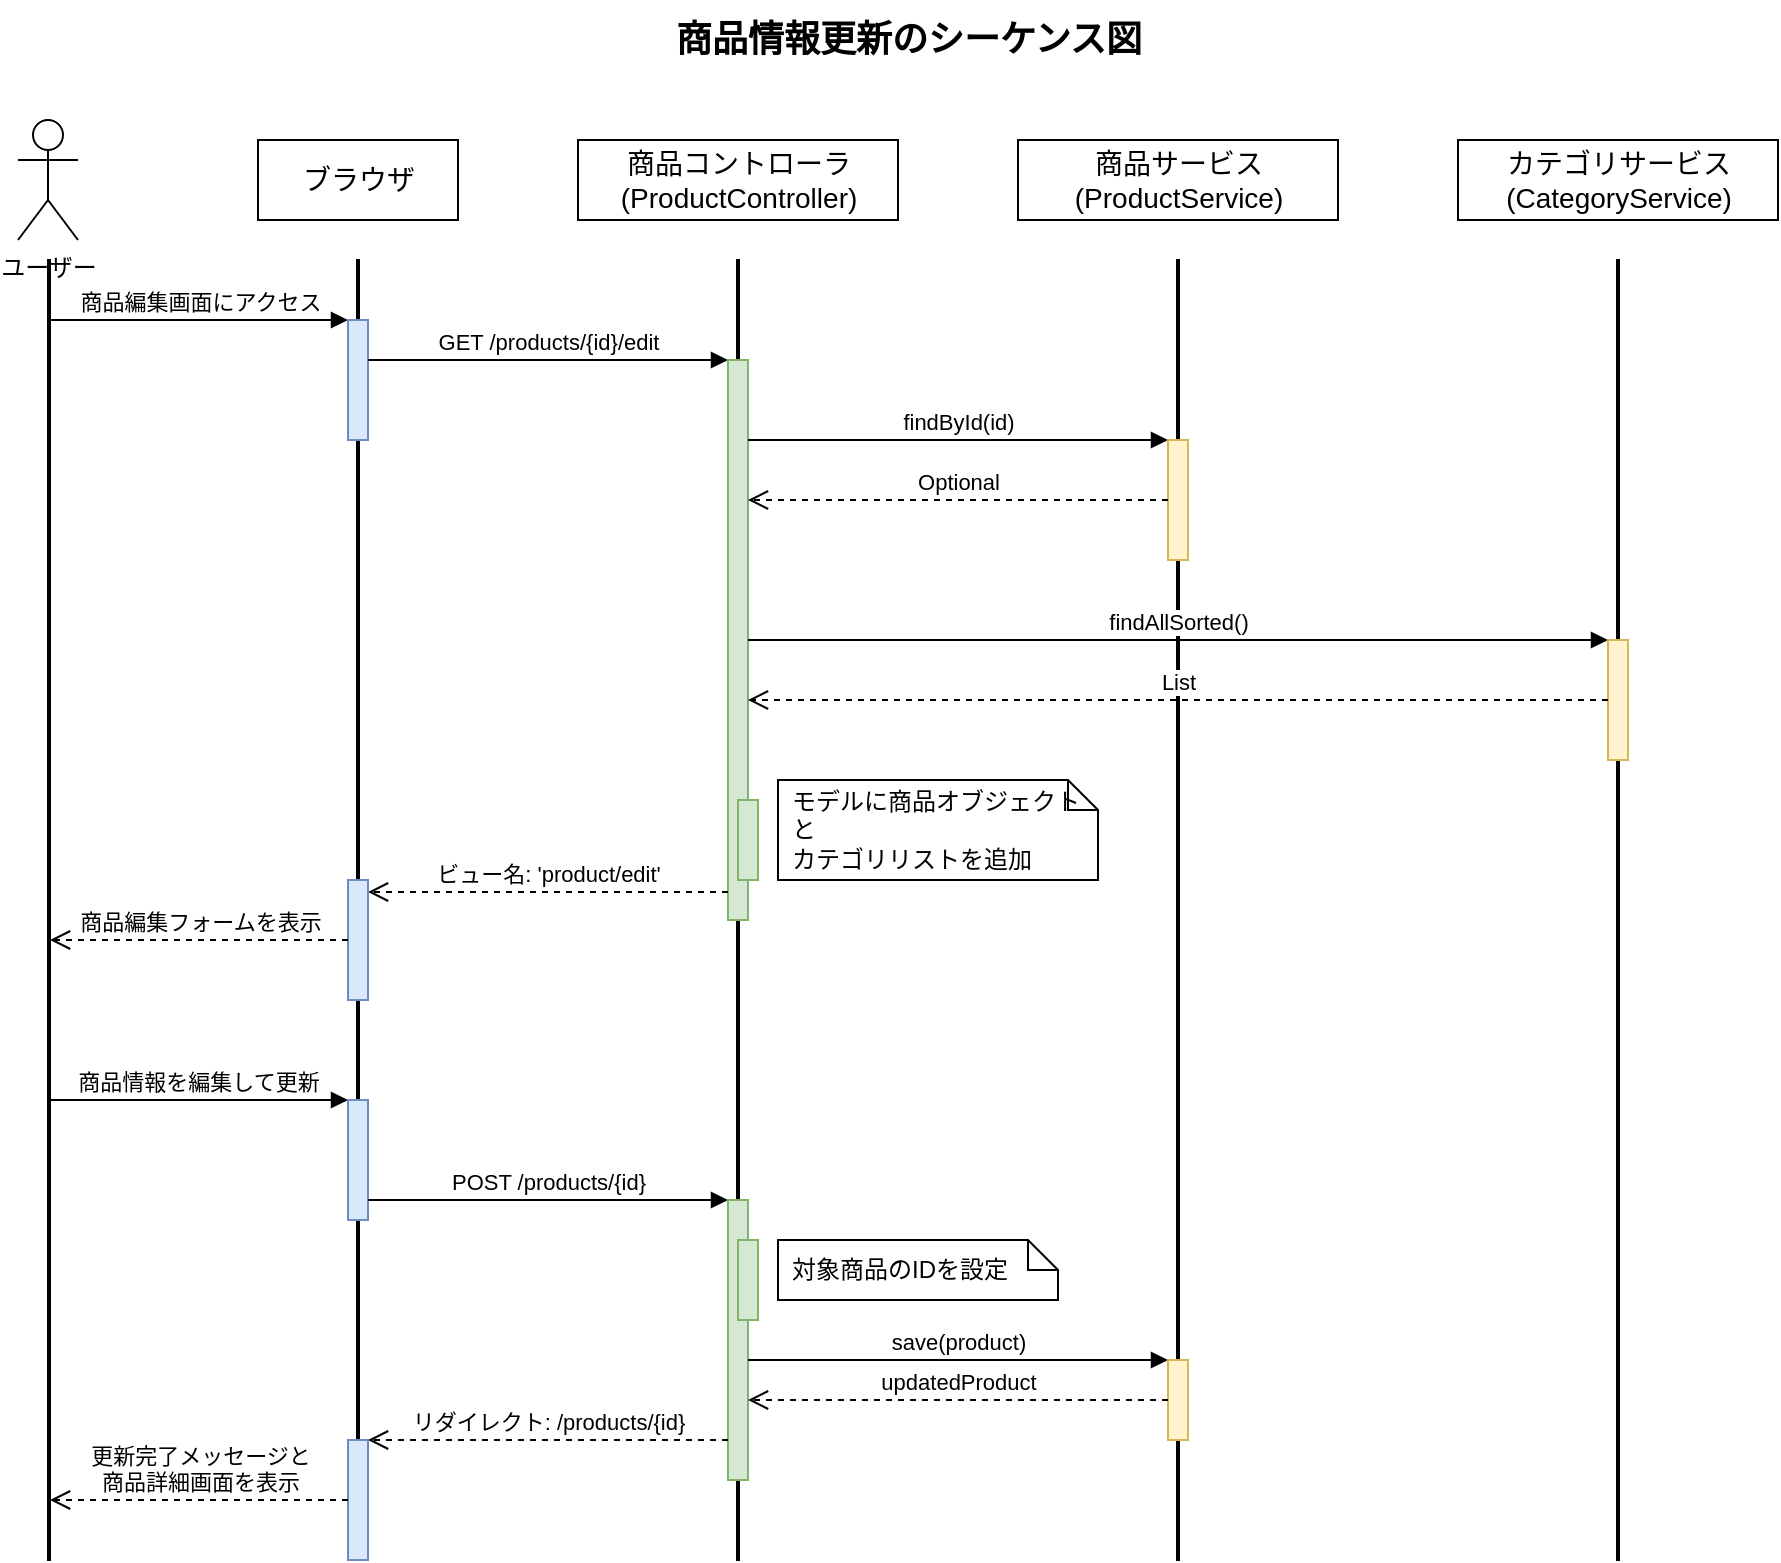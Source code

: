 <mxfile version="14.7.0" type="device">
  <diagram id="product-update-sequence" name="商品情報更新のシーケンス図">
    <mxGraphModel dx="1422" dy="762" grid="1" gridSize="10" guides="1" tooltips="1" connect="1" arrows="1" fold="1" page="1" pageScale="1" pageWidth="1169" pageHeight="827" math="0" shadow="0">
      <root>
        <mxCell id="0" />
        <mxCell id="1" parent="0" />
        <mxCell id="title" value="商品情報更新のシーケンス図" style="text;html=1;align=center;verticalAlign=middle;resizable=0;points=[];autosize=1;strokeColor=none;fillColor=none;fontSize=18;fontStyle=1" vertex="1" parent="1">
          <mxGeometry x="405" y="20" width="280" height="40" as="geometry" />
        </mxCell>
        
        <!-- アクター：ユーザー -->
        <mxCell id="user" value="ユーザー" style="shape=umlActor;verticalLabelPosition=bottom;verticalAlign=top;html=1;" vertex="1" parent="1">
          <mxGeometry x="100" y="80" width="30" height="60" as="geometry" />
        </mxCell>
        
        <!-- オブジェクト：ブラウザ -->
        <mxCell id="browser" value="ブラウザ" style="html=1;fontSize=14;" vertex="1" parent="1">
          <mxGeometry x="220" y="90" width="100" height="40" as="geometry" />
        </mxCell>
        
        <!-- オブジェクト：ProductController -->
        <mxCell id="controller" value="商品コントローラ&#xa;(ProductController)" style="html=1;fontSize=14;" vertex="1" parent="1">
          <mxGeometry x="380" y="90" width="160" height="40" as="geometry" />
        </mxCell>
        
        <!-- オブジェクト：ProductService -->
        <mxCell id="productService" value="商品サービス&#xa;(ProductService)" style="html=1;fontSize=14;" vertex="1" parent="1">
          <mxGeometry x="600" y="90" width="160" height="40" as="geometry" />
        </mxCell>
        
        <!-- オブジェクト：CategoryService -->
        <mxCell id="categoryService" value="カテゴリサービス&#xa;(CategoryService)" style="html=1;fontSize=14;" vertex="1" parent="1">
          <mxGeometry x="820" y="90" width="160" height="40" as="geometry" />
        </mxCell>
        
        <!-- ライフライン -->
        <mxCell id="userLine" value="" style="html=1;points=[];perimeter=orthogonalPerimeter;" vertex="1" parent="1">
          <mxGeometry x="115" y="150" width="1" height="650" as="geometry" />
        </mxCell>
        
        <mxCell id="browserLine" value="" style="html=1;points=[];perimeter=orthogonalPerimeter;" vertex="1" parent="1">
          <mxGeometry x="269.5" y="150" width="1" height="650" as="geometry" />
        </mxCell>
        
        <mxCell id="controllerLine" value="" style="html=1;points=[];perimeter=orthogonalPerimeter;" vertex="1" parent="1">
          <mxGeometry x="459.5" y="150" width="1" height="650" as="geometry" />
        </mxCell>
        
        <mxCell id="productServiceLine" value="" style="html=1;points=[];perimeter=orthogonalPerimeter;" vertex="1" parent="1">
          <mxGeometry x="679.5" y="150" width="1" height="650" as="geometry" />
        </mxCell>
        
        <mxCell id="categoryServiceLine" value="" style="html=1;points=[];perimeter=orthogonalPerimeter;" vertex="1" parent="1">
          <mxGeometry x="899.5" y="150" width="1" height="650" as="geometry" />
        </mxCell>
        
        <!-- シーケンス：編集フォーム表示 -->
        <!-- ユーザー -> ブラウザ -->
        <mxCell id="userToBrowser1" value="商品編集画面にアクセス" style="html=1;verticalAlign=bottom;endArrow=block;entryX=0;entryY=0;" edge="1" parent="1" source="userLine" target="browserActivation1">
          <mxGeometry relative="1" as="geometry">
            <mxPoint x="180" y="180" as="sourcePoint" />
          </mxGeometry>
        </mxCell>
        
        <!-- ブラウザのアクティベーション -->
        <mxCell id="browserActivation1" value="" style="html=1;points=[];perimeter=orthogonalPerimeter;fillColor=#dae8fc;strokeColor=#6c8ebf;" vertex="1" parent="1">
          <mxGeometry x="265" y="180" width="10" height="60" as="geometry" />
        </mxCell>
        
        <!-- ブラウザ -> コントローラ -->
        <mxCell id="browserToController1" value="GET /products/{id}/edit" style="html=1;verticalAlign=bottom;endArrow=block;entryX=0;entryY=0;" edge="1" parent="1" source="browserActivation1" target="controllerActivation1">
          <mxGeometry relative="1" as="geometry">
            <mxPoint x="350" y="200" as="sourcePoint" />
          </mxGeometry>
        </mxCell>
        
        <!-- コントローラのアクティベーション -->
        <mxCell id="controllerActivation1" value="" style="html=1;points=[];perimeter=orthogonalPerimeter;fillColor=#d5e8d4;strokeColor=#82b366;" vertex="1" parent="1">
          <mxGeometry x="455" y="200" width="10" height="280" as="geometry" />
        </mxCell>
        
        <!-- コントローラ -> ProductService：商品検索 -->
        <mxCell id="controllerToProductService1" value="findById(id)" style="html=1;verticalAlign=bottom;endArrow=block;entryX=0;entryY=0;" edge="1" parent="1" source="controllerActivation1" target="productServiceActivation1">
          <mxGeometry relative="1" as="geometry">
            <mxPoint x="530" y="240" as="sourcePoint" />
          </mxGeometry>
        </mxCell>
        
        <!-- ProductServiceのアクティベーション -->
        <mxCell id="productServiceActivation1" value="" style="html=1;points=[];perimeter=orthogonalPerimeter;fillColor=#fff2cc;strokeColor=#d6b656;" vertex="1" parent="1">
          <mxGeometry x="675" y="240" width="10" height="60" as="geometry" />
        </mxCell>
        
        <!-- ProductService -> コントローラ：商品返却 -->
        <mxCell id="productServiceToController1" value="Optional&lt;Product&gt;" style="html=1;verticalAlign=bottom;endArrow=open;dashed=1;endSize=8;" edge="1" parent="1" source="productServiceActivation1" target="controllerActivation1">
          <mxGeometry relative="1" as="geometry">
            <mxPoint x="530" y="300" as="targetPoint" />
          </mxGeometry>
        </mxCell>
        
        <!-- コントローラ -> CategoryService：カテゴリ一覧取得 -->
        <mxCell id="controllerToCategoryService1" value="findAllSorted()" style="html=1;verticalAlign=bottom;endArrow=block;entryX=0;entryY=0;" edge="1" parent="1" source="controllerActivation1" target="categoryServiceActivation1">
          <mxGeometry relative="1" as="geometry">
            <mxPoint x="530" y="340" as="sourcePoint" />
          </mxGeometry>
        </mxCell>
        
        <!-- CategoryServiceのアクティベーション -->
        <mxCell id="categoryServiceActivation1" value="" style="html=1;points=[];perimeter=orthogonalPerimeter;fillColor=#fff2cc;strokeColor=#d6b656;" vertex="1" parent="1">
          <mxGeometry x="895" y="340" width="10" height="60" as="geometry" />
        </mxCell>
        
        <!-- CategoryService -> コントローラ：カテゴリリスト返却 -->
        <mxCell id="categoryServiceToController1" value="List&lt;Category&gt;" style="html=1;verticalAlign=bottom;endArrow=open;dashed=1;endSize=8;" edge="1" parent="1" source="categoryServiceActivation1" target="controllerActivation1">
          <mxGeometry relative="1" as="geometry">
            <mxPoint x="530" y="400" as="targetPoint" />
          </mxGeometry>
        </mxCell>
        
        <!-- 内部処理：モデル準備 -->
        <mxCell id="controllerInternalProcess1" value="" style="html=1;points=[];perimeter=orthogonalPerimeter;fillColor=#d5e8d4;strokeColor=#82b366;" vertex="1" parent="1">
          <mxGeometry x="460" y="420" width="10" height="40" as="geometry" />
        </mxCell>
        
        <mxCell id="controllerInternalNote1" value="モデルに商品オブジェクトと&#xa;カテゴリリストを追加" style="shape=note;size=15;align=left;spacingLeft=5;html=1;whiteSpace=wrap;" vertex="1" parent="1">
          <mxGeometry x="480" y="410" width="160" height="50" as="geometry" />
        </mxCell>
        
        <!-- コントローラ -> ブラウザ：ビュー名返却 -->
        <mxCell id="controllerToBrowser1" value="ビュー名: 'product/edit'" style="html=1;verticalAlign=bottom;endArrow=open;dashed=1;endSize=8;exitX=0;exitY=0.95;" edge="1" parent="1" source="controllerActivation1" target="browserActivation2">
          <mxGeometry relative="1" as="geometry">
            <mxPoint x="350" y="466" as="targetPoint" />
          </mxGeometry>
        </mxCell>
        
        <!-- ブラウザのアクティベーション (2) -->
        <mxCell id="browserActivation2" value="" style="html=1;points=[];perimeter=orthogonalPerimeter;fillColor=#dae8fc;strokeColor=#6c8ebf;" vertex="1" parent="1">
          <mxGeometry x="265" y="460" width="10" height="60" as="geometry" />
        </mxCell>
        
        <!-- ブラウザ -> ユーザー：フォーム表示 -->
        <mxCell id="browserToUser1" value="商品編集フォームを表示" style="html=1;verticalAlign=bottom;endArrow=open;dashed=1;endSize=8;" edge="1" parent="1" source="browserActivation2" target="userLine">
          <mxGeometry relative="1" as="geometry">
            <mxPoint x="180" y="520" as="targetPoint" />
          </mxGeometry>
        </mxCell>
        
        <!-- シーケンス：商品更新処理 -->
        <!-- ユーザー -> ブラウザ：フォーム送信 -->
        <mxCell id="userToBrowser2" value="商品情報を編集して更新" style="html=1;verticalAlign=bottom;endArrow=block;entryX=0;entryY=0;" edge="1" parent="1" target="browserActivation3">
          <mxGeometry relative="1" as="geometry">
            <mxPoint x="115" y="570" as="sourcePoint" />
          </mxGeometry>
        </mxCell>
        
        <!-- ブラウザのアクティベーション (3) -->
        <mxCell id="browserActivation3" value="" style="html=1;points=[];perimeter=orthogonalPerimeter;fillColor=#dae8fc;strokeColor=#6c8ebf;" vertex="1" parent="1">
          <mxGeometry x="265" y="570" width="10" height="60" as="geometry" />
        </mxCell>
        
        <!-- ブラウザ -> コントローラ：商品更新リクエスト -->
        <mxCell id="browserToController2" value="POST /products/{id}" style="html=1;verticalAlign=bottom;endArrow=block;entryX=0;entryY=0;" edge="1" parent="1" source="browserActivation3" target="controllerActivation2">
          <mxGeometry relative="1" as="geometry">
            <mxPoint x="350" y="630" as="sourcePoint" />
          </mxGeometry>
        </mxCell>
        
        <!-- コントローラのアクティベーション (2) -->
        <mxCell id="controllerActivation2" value="" style="html=1;points=[];perimeter=orthogonalPerimeter;fillColor=#d5e8d4;strokeColor=#82b366;" vertex="1" parent="1">
          <mxGeometry x="455" y="620" width="10" height="140" as="geometry" />
        </mxCell>
        
        <!-- 内部処理：IDの設定 -->
        <mxCell id="controllerInternalProcess2" value="" style="html=1;points=[];perimeter=orthogonalPerimeter;fillColor=#d5e8d4;strokeColor=#82b366;" vertex="1" parent="1">
          <mxGeometry x="460" y="640" width="10" height="40" as="geometry" />
        </mxCell>
        
        <mxCell id="controllerInternalNote2" value="対象商品のIDを設定" style="shape=note;size=15;align=left;spacingLeft=5;html=1;whiteSpace=wrap;" vertex="1" parent="1">
          <mxGeometry x="480" y="640" width="140" height="30" as="geometry" />
        </mxCell>
        
        <!-- コントローラ -> ProductService：商品保存 -->
        <mxCell id="controllerToProductService2" value="save(product)" style="html=1;verticalAlign=bottom;endArrow=block;entryX=0;entryY=0;" edge="1" parent="1" source="controllerActivation2" target="productServiceActivation2">
          <mxGeometry relative="1" as="geometry">
            <mxPoint x="530" y="700" as="sourcePoint" />
          </mxGeometry>
        </mxCell>
        
        <!-- ProductServiceのアクティベーション (2) -->
        <mxCell id="productServiceActivation2" value="" style="html=1;points=[];perimeter=orthogonalPerimeter;fillColor=#fff2cc;strokeColor=#d6b656;" vertex="1" parent="1">
          <mxGeometry x="675" y="700" width="10" height="40" as="geometry" />
        </mxCell>
        
        <!-- ProductService -> コントローラ：更新結果返却 -->
        <mxCell id="productServiceToController2" value="updatedProduct" style="html=1;verticalAlign=bottom;endArrow=open;dashed=1;endSize=8;" edge="1" parent="1" source="productServiceActivation2" target="controllerActivation2">
          <mxGeometry relative="1" as="geometry">
            <mxPoint x="530" y="740" as="targetPoint" />
          </mxGeometry>
        </mxCell>
        
        <!-- コントローラ -> ブラウザ：リダイレクト -->
        <mxCell id="controllerToBrowser2" value="リダイレクト: /products/{id}" style="html=1;verticalAlign=bottom;endArrow=open;dashed=1;endSize=8;" edge="1" parent="1" source="controllerActivation2" target="browserActivation4">
          <mxGeometry relative="1" as="geometry">
            <mxPoint x="350" y="760" as="targetPoint" />
          </mxGeometry>
        </mxCell>
        
        <!-- ブラウザのアクティベーション (4) -->
        <mxCell id="browserActivation4" value="" style="html=1;points=[];perimeter=orthogonalPerimeter;fillColor=#dae8fc;strokeColor=#6c8ebf;" vertex="1" parent="1">
          <mxGeometry x="265" y="740" width="10" height="60" as="geometry" />
        </mxCell>
        
        <!-- ブラウザ -> ユーザー：商品詳細画面表示 -->
        <mxCell id="browserToUser2" value="更新完了メッセージと&#xa;商品詳細画面を表示" style="html=1;verticalAlign=bottom;endArrow=open;dashed=1;endSize=8;" edge="1" parent="1" source="browserActivation4" target="userLine">
          <mxGeometry relative="1" as="geometry">
            <mxPoint x="180" y="800" as="targetPoint" />
          </mxGeometry>
        </mxCell>
        
      </root>
    </mxGraphModel>
  </diagram>
</mxfile>